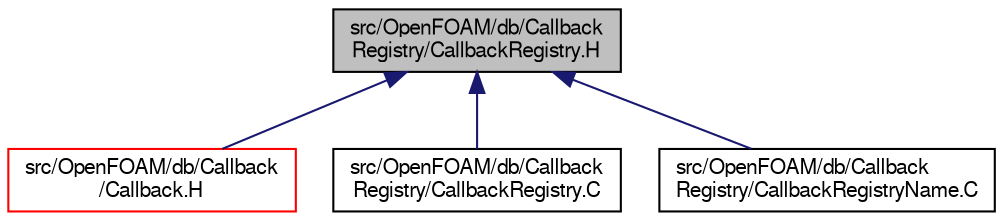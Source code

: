 digraph "src/OpenFOAM/db/CallbackRegistry/CallbackRegistry.H"
{
  bgcolor="transparent";
  edge [fontname="FreeSans",fontsize="10",labelfontname="FreeSans",labelfontsize="10"];
  node [fontname="FreeSans",fontsize="10",shape=record];
  Node46 [label="src/OpenFOAM/db/Callback\lRegistry/CallbackRegistry.H",height=0.2,width=0.4,color="black", fillcolor="grey75", style="filled", fontcolor="black"];
  Node46 -> Node47 [dir="back",color="midnightblue",fontsize="10",style="solid",fontname="FreeSans"];
  Node47 [label="src/OpenFOAM/db/Callback\l/Callback.H",height=0.2,width=0.4,color="red",URL="$a08789.html"];
  Node46 -> Node49 [dir="back",color="midnightblue",fontsize="10",style="solid",fontname="FreeSans"];
  Node49 [label="src/OpenFOAM/db/Callback\lRegistry/CallbackRegistry.C",height=0.2,width=0.4,color="black",URL="$a08792.html"];
  Node46 -> Node50 [dir="back",color="midnightblue",fontsize="10",style="solid",fontname="FreeSans"];
  Node50 [label="src/OpenFOAM/db/Callback\lRegistry/CallbackRegistryName.C",height=0.2,width=0.4,color="black",URL="$a08798.html"];
}

